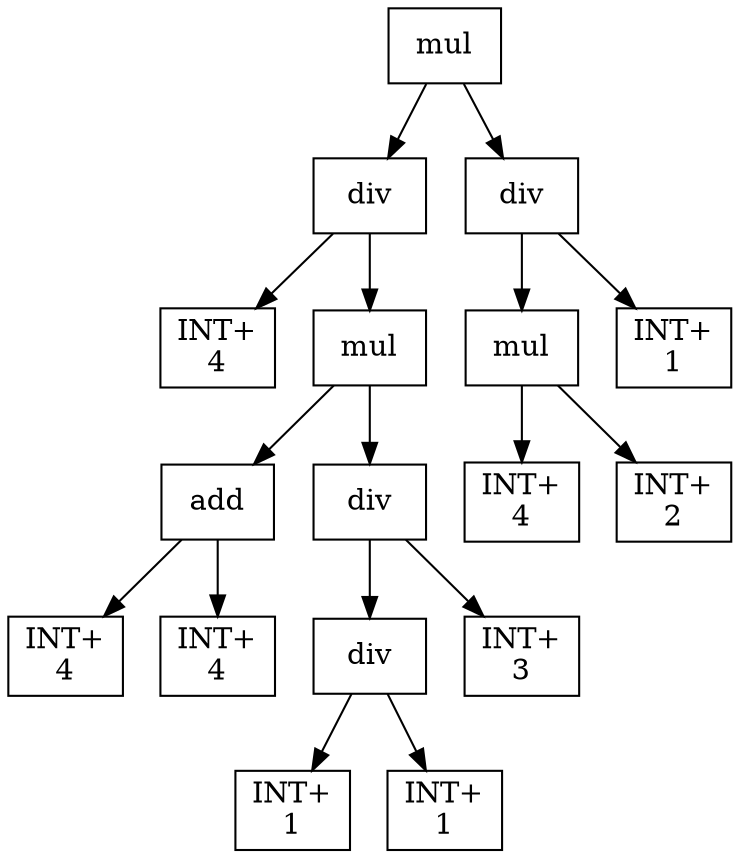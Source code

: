 digraph expr {
  node [shape=box];
  n1 [label="mul"];
  n2 [label="div"];
  n3 [label="INT+\n4"];
  n4 [label="mul"];
  n5 [label="add"];
  n6 [label="INT+\n4"];
  n7 [label="INT+\n4"];
  n5 -> n6;
  n5 -> n7;
  n8 [label="div"];
  n9 [label="div"];
  n10 [label="INT+\n1"];
  n11 [label="INT+\n1"];
  n9 -> n10;
  n9 -> n11;
  n12 [label="INT+\n3"];
  n8 -> n9;
  n8 -> n12;
  n4 -> n5;
  n4 -> n8;
  n2 -> n3;
  n2 -> n4;
  n13 [label="div"];
  n14 [label="mul"];
  n15 [label="INT+\n4"];
  n16 [label="INT+\n2"];
  n14 -> n15;
  n14 -> n16;
  n17 [label="INT+\n1"];
  n13 -> n14;
  n13 -> n17;
  n1 -> n2;
  n1 -> n13;
}